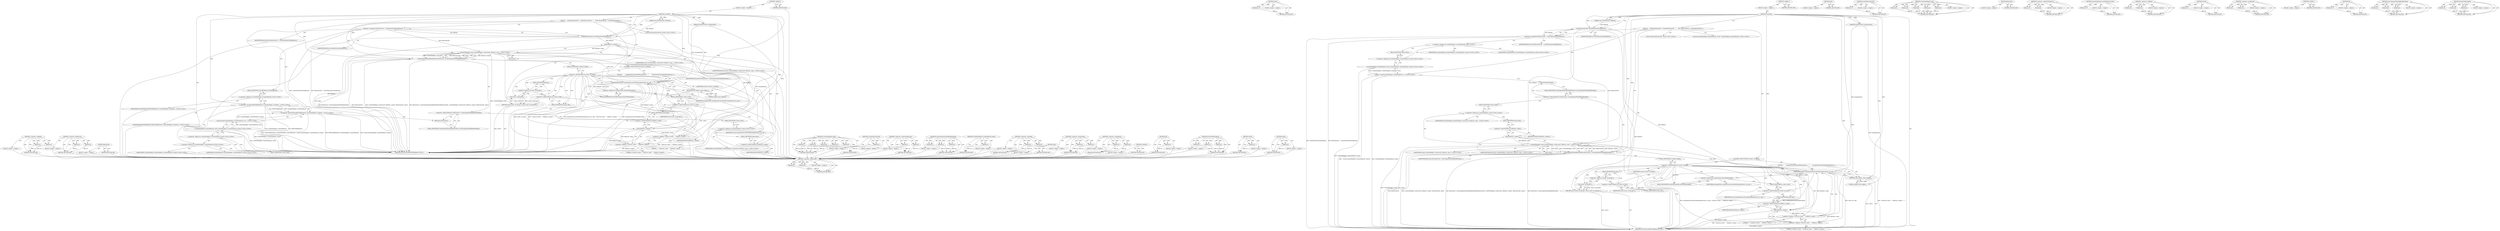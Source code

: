 digraph "throwDOMException" {
vulnerable_173 [label=<(METHOD,&lt;operator&gt;.addition)>];
vulnerable_174 [label=<(PARAM,p1)>];
vulnerable_175 [label=<(PARAM,p2)>];
vulnerable_176 [label=<(BLOCK,&lt;empty&gt;,&lt;empty&gt;)>];
vulnerable_177 [label=<(METHOD_RETURN,ANY)>];
vulnerable_125 [label=<(METHOD,&lt;operator&gt;.fieldAccess)>];
vulnerable_126 [label=<(PARAM,p1)>];
vulnerable_127 [label=<(PARAM,p2)>];
vulnerable_128 [label=<(BLOCK,&lt;empty&gt;,&lt;empty&gt;)>];
vulnerable_129 [label=<(METHOD_RETURN,ANY)>];
vulnerable_149 [label=<(METHOD,fileSystem)>];
vulnerable_150 [label=<(BLOCK,&lt;empty&gt;,&lt;empty&gt;)>];
vulnerable_151 [label=<(METHOD_RETURN,ANY)>];
vulnerable_6 [label=<(METHOD,&lt;global&gt;)<SUB>1</SUB>>];
vulnerable_7 [label=<(BLOCK,&lt;empty&gt;,&lt;empty&gt;)<SUB>1</SUB>>];
vulnerable_8 [label=<(METHOD,createFile)<SUB>1</SUB>>];
vulnerable_9 [label=<(PARAM,const FileEntrySync* fileEntry)<SUB>1</SUB>>];
vulnerable_10 [label=<(PARAM,ExceptionState&amp; exceptionState)<SUB>1</SUB>>];
vulnerable_11 [label=<(BLOCK,{
     KURL fileSystemURL = createFileSystemURL...,{
     KURL fileSystemURL = createFileSystemURL...)<SUB>2</SUB>>];
vulnerable_12 [label="<(LOCAL,KURL fileSystemURL: KURL)<SUB>3</SUB>>"];
vulnerable_13 [label=<(&lt;operator&gt;.assignment,fileSystemURL = createFileSystemURL(fileEntry))<SUB>3</SUB>>];
vulnerable_14 [label=<(IDENTIFIER,fileSystemURL,fileSystemURL = createFileSystemURL(fileEntry))<SUB>3</SUB>>];
vulnerable_15 [label=<(createFileSystemURL,createFileSystemURL(fileEntry))<SUB>3</SUB>>];
vulnerable_16 [label=<(IDENTIFIER,fileEntry,createFileSystemURL(fileEntry))<SUB>3</SUB>>];
vulnerable_17 [label="<(&lt;operator&gt;.greaterThan,RefPtrWillBeRawPtr&lt;CreateFileHelper::CreateFile...)<SUB>4</SUB>>"];
vulnerable_18 [label="<(&lt;operator&gt;.lessThan,RefPtrWillBeRawPtr&lt;CreateFileHelper::CreateFile...)<SUB>4</SUB>>"];
vulnerable_19 [label="<(IDENTIFIER,RefPtrWillBeRawPtr,RefPtrWillBeRawPtr&lt;CreateFileHelper::CreateFile...)<SUB>4</SUB>>"];
vulnerable_20 [label="<(&lt;operator&gt;.fieldAccess,CreateFileHelper::CreateFileResult)<SUB>4</SUB>>"];
vulnerable_21 [label="<(IDENTIFIER,CreateFileHelper,RefPtrWillBeRawPtr&lt;CreateFileHelper::CreateFile...)<SUB>4</SUB>>"];
vulnerable_22 [label=<(FIELD_IDENTIFIER,CreateFileResult,CreateFileResult)<SUB>4</SUB>>];
vulnerable_23 [label="<(result,result(CreateFileHelper::CreateFileResult::crea...)<SUB>4</SUB>>"];
vulnerable_24 [label="<(CreateFileHelper.CreateFileResult.create,CreateFileHelper::CreateFileResult::create())<SUB>4</SUB>>"];
vulnerable_25 [label="<(&lt;operator&gt;.fieldAccess,CreateFileHelper::CreateFileResult::create)<SUB>4</SUB>>"];
vulnerable_26 [label="<(&lt;operator&gt;.fieldAccess,CreateFileHelper::CreateFileResult)<SUB>4</SUB>>"];
vulnerable_27 [label="<(IDENTIFIER,CreateFileHelper,CreateFileHelper::CreateFileResult::create())<SUB>4</SUB>>"];
vulnerable_28 [label="<(IDENTIFIER,CreateFileResult,CreateFileHelper::CreateFileResult::create())<SUB>4</SUB>>"];
vulnerable_29 [label=<(FIELD_IDENTIFIER,create,create)<SUB>4</SUB>>];
vulnerable_30 [label=<(createSnapshotFileAndReadMetadata,fileSystem()-&gt;createSnapshotFileAndReadMetadata...)<SUB>5</SUB>>];
vulnerable_31 [label=<(&lt;operator&gt;.indirectFieldAccess,fileSystem()-&gt;createSnapshotFileAndReadMetadata)<SUB>5</SUB>>];
vulnerable_32 [label=<(fileSystem,fileSystem())<SUB>5</SUB>>];
vulnerable_33 [label=<(FIELD_IDENTIFIER,createSnapshotFileAndReadMetadata,createSnapshotFileAndReadMetadata)<SUB>5</SUB>>];
vulnerable_34 [label=<(IDENTIFIER,fileSystemURL,fileSystem()-&gt;createSnapshotFileAndReadMetadata...)<SUB>5</SUB>>];
vulnerable_35 [label="<(CreateFileHelper.create,CreateFileHelper::create(result, fileEntry-&gt;nam...)<SUB>5</SUB>>"];
vulnerable_36 [label="<(&lt;operator&gt;.fieldAccess,CreateFileHelper::create)<SUB>5</SUB>>"];
vulnerable_37 [label="<(IDENTIFIER,CreateFileHelper,CreateFileHelper::create(result, fileEntry-&gt;nam...)<SUB>5</SUB>>"];
vulnerable_38 [label=<(FIELD_IDENTIFIER,create,create)<SUB>5</SUB>>];
vulnerable_39 [label="<(IDENTIFIER,result,CreateFileHelper::create(result, fileEntry-&gt;nam...)<SUB>5</SUB>>"];
vulnerable_40 [label=<(name,fileEntry-&gt;name())<SUB>5</SUB>>];
vulnerable_41 [label=<(&lt;operator&gt;.indirectFieldAccess,fileEntry-&gt;name)<SUB>5</SUB>>];
vulnerable_42 [label=<(IDENTIFIER,fileEntry,fileEntry-&gt;name())<SUB>5</SUB>>];
vulnerable_43 [label=<(FIELD_IDENTIFIER,name,name)<SUB>5</SUB>>];
vulnerable_44 [label="<(IDENTIFIER,fileSystemURL,CreateFileHelper::create(result, fileEntry-&gt;nam...)<SUB>5</SUB>>"];
vulnerable_45 [label=<(type,type())<SUB>5</SUB>>];
vulnerable_46 [label=<(CONTROL_STRUCTURE,IF,if (result-&gt;m_failed))<SUB>6</SUB>>];
vulnerable_47 [label=<(&lt;operator&gt;.indirectFieldAccess,result-&gt;m_failed)<SUB>6</SUB>>];
vulnerable_48 [label=<(IDENTIFIER,result,if (result-&gt;m_failed))<SUB>6</SUB>>];
vulnerable_49 [label=<(FIELD_IDENTIFIER,m_failed,m_failed)<SUB>6</SUB>>];
vulnerable_50 [label=<(BLOCK,{
         exceptionState.throwDOMException(res...,{
         exceptionState.throwDOMException(res...)<SUB>6</SUB>>];
vulnerable_51 [label=<(throwDOMException,exceptionState.throwDOMException(result-&gt;m_code...)<SUB>7</SUB>>];
vulnerable_52 [label=<(&lt;operator&gt;.fieldAccess,exceptionState.throwDOMException)<SUB>7</SUB>>];
vulnerable_53 [label=<(IDENTIFIER,exceptionState,exceptionState.throwDOMException(result-&gt;m_code...)<SUB>7</SUB>>];
vulnerable_54 [label=<(FIELD_IDENTIFIER,throwDOMException,throwDOMException)<SUB>7</SUB>>];
vulnerable_55 [label=<(&lt;operator&gt;.indirectFieldAccess,result-&gt;m_code)<SUB>7</SUB>>];
vulnerable_56 [label=<(IDENTIFIER,result,exceptionState.throwDOMException(result-&gt;m_code...)<SUB>7</SUB>>];
vulnerable_57 [label=<(FIELD_IDENTIFIER,m_code,m_code)<SUB>7</SUB>>];
vulnerable_58 [label=<(&lt;operator&gt;.addition,&quot;Could not create '&quot; + fileEntry-&gt;name() + &quot;'.&quot;)<SUB>7</SUB>>];
vulnerable_59 [label=<(&lt;operator&gt;.addition,&quot;Could not create '&quot; + fileEntry-&gt;name())<SUB>7</SUB>>];
vulnerable_60 [label=<(LITERAL,&quot;Could not create '&quot;,&quot;Could not create '&quot; + fileEntry-&gt;name())<SUB>7</SUB>>];
vulnerable_61 [label=<(name,fileEntry-&gt;name())<SUB>7</SUB>>];
vulnerable_62 [label=<(&lt;operator&gt;.indirectFieldAccess,fileEntry-&gt;name)<SUB>7</SUB>>];
vulnerable_63 [label=<(IDENTIFIER,fileEntry,fileEntry-&gt;name())<SUB>7</SUB>>];
vulnerable_64 [label=<(FIELD_IDENTIFIER,name,name)<SUB>7</SUB>>];
vulnerable_65 [label=<(LITERAL,&quot;'.&quot;,&quot;Could not create '&quot; + fileEntry-&gt;name() + &quot;'.&quot;)<SUB>7</SUB>>];
vulnerable_66 [label=<(RETURN,return nullptr;,return nullptr;)<SUB>8</SUB>>];
vulnerable_67 [label=<(LITERAL,nullptr,return nullptr;)<SUB>8</SUB>>];
vulnerable_68 [label=<(RETURN,return result-&gt;m_file.get();,return result-&gt;m_file.get();)<SUB>10</SUB>>];
vulnerable_69 [label=<(get,result-&gt;m_file.get())<SUB>10</SUB>>];
vulnerable_70 [label=<(&lt;operator&gt;.fieldAccess,result-&gt;m_file.get)<SUB>10</SUB>>];
vulnerable_71 [label=<(&lt;operator&gt;.indirectFieldAccess,result-&gt;m_file)<SUB>10</SUB>>];
vulnerable_72 [label=<(IDENTIFIER,result,result-&gt;m_file.get())<SUB>10</SUB>>];
vulnerable_73 [label=<(FIELD_IDENTIFIER,m_file,m_file)<SUB>10</SUB>>];
vulnerable_74 [label=<(FIELD_IDENTIFIER,get,get)<SUB>10</SUB>>];
vulnerable_75 [label=<(METHOD_RETURN,PassRefPtrWillBeRawPtr&lt;File&gt;)<SUB>1</SUB>>];
vulnerable_77 [label=<(METHOD_RETURN,ANY)<SUB>1</SUB>>];
vulnerable_152 [label=<(METHOD,CreateFileHelper.create)>];
vulnerable_153 [label=<(PARAM,p1)>];
vulnerable_154 [label=<(PARAM,p2)>];
vulnerable_155 [label=<(PARAM,p3)>];
vulnerable_156 [label=<(PARAM,p4)>];
vulnerable_157 [label=<(PARAM,p5)>];
vulnerable_158 [label=<(BLOCK,&lt;empty&gt;,&lt;empty&gt;)>];
vulnerable_159 [label=<(METHOD_RETURN,ANY)>];
vulnerable_111 [label=<(METHOD,createFileSystemURL)>];
vulnerable_112 [label=<(PARAM,p1)>];
vulnerable_113 [label=<(BLOCK,&lt;empty&gt;,&lt;empty&gt;)>];
vulnerable_114 [label=<(METHOD_RETURN,ANY)>];
vulnerable_144 [label=<(METHOD,&lt;operator&gt;.indirectFieldAccess)>];
vulnerable_145 [label=<(PARAM,p1)>];
vulnerable_146 [label=<(PARAM,p2)>];
vulnerable_147 [label=<(BLOCK,&lt;empty&gt;,&lt;empty&gt;)>];
vulnerable_148 [label=<(METHOD_RETURN,ANY)>];
vulnerable_138 [label=<(METHOD,createSnapshotFileAndReadMetadata)>];
vulnerable_139 [label=<(PARAM,p1)>];
vulnerable_140 [label=<(PARAM,p2)>];
vulnerable_141 [label=<(PARAM,p3)>];
vulnerable_142 [label=<(BLOCK,&lt;empty&gt;,&lt;empty&gt;)>];
vulnerable_143 [label=<(METHOD_RETURN,ANY)>];
vulnerable_134 [label=<(METHOD,CreateFileHelper.CreateFileResult.create)>];
vulnerable_135 [label=<(PARAM,p1)>];
vulnerable_136 [label=<(BLOCK,&lt;empty&gt;,&lt;empty&gt;)>];
vulnerable_137 [label=<(METHOD_RETURN,ANY)>];
vulnerable_120 [label=<(METHOD,&lt;operator&gt;.lessThan)>];
vulnerable_121 [label=<(PARAM,p1)>];
vulnerable_122 [label=<(PARAM,p2)>];
vulnerable_123 [label=<(BLOCK,&lt;empty&gt;,&lt;empty&gt;)>];
vulnerable_124 [label=<(METHOD_RETURN,ANY)>];
vulnerable_164 [label=<(METHOD,type)>];
vulnerable_165 [label=<(BLOCK,&lt;empty&gt;,&lt;empty&gt;)>];
vulnerable_166 [label=<(METHOD_RETURN,ANY)>];
vulnerable_115 [label=<(METHOD,&lt;operator&gt;.greaterThan)>];
vulnerable_116 [label=<(PARAM,p1)>];
vulnerable_117 [label=<(PARAM,p2)>];
vulnerable_118 [label=<(BLOCK,&lt;empty&gt;,&lt;empty&gt;)>];
vulnerable_119 [label=<(METHOD_RETURN,ANY)>];
vulnerable_106 [label=<(METHOD,&lt;operator&gt;.assignment)>];
vulnerable_107 [label=<(PARAM,p1)>];
vulnerable_108 [label=<(PARAM,p2)>];
vulnerable_109 [label=<(BLOCK,&lt;empty&gt;,&lt;empty&gt;)>];
vulnerable_110 [label=<(METHOD_RETURN,ANY)>];
vulnerable_100 [label=<(METHOD,&lt;global&gt;)<SUB>1</SUB>>];
vulnerable_101 [label=<(BLOCK,&lt;empty&gt;,&lt;empty&gt;)>];
vulnerable_102 [label=<(METHOD_RETURN,ANY)>];
vulnerable_178 [label=<(METHOD,get)>];
vulnerable_179 [label=<(PARAM,p1)>];
vulnerable_180 [label=<(BLOCK,&lt;empty&gt;,&lt;empty&gt;)>];
vulnerable_181 [label=<(METHOD_RETURN,ANY)>];
vulnerable_167 [label=<(METHOD,throwDOMException)>];
vulnerable_168 [label=<(PARAM,p1)>];
vulnerable_169 [label=<(PARAM,p2)>];
vulnerable_170 [label=<(PARAM,p3)>];
vulnerable_171 [label=<(BLOCK,&lt;empty&gt;,&lt;empty&gt;)>];
vulnerable_172 [label=<(METHOD_RETURN,ANY)>];
vulnerable_130 [label=<(METHOD,result)>];
vulnerable_131 [label=<(PARAM,p1)>];
vulnerable_132 [label=<(BLOCK,&lt;empty&gt;,&lt;empty&gt;)>];
vulnerable_133 [label=<(METHOD_RETURN,ANY)>];
vulnerable_160 [label=<(METHOD,name)>];
vulnerable_161 [label=<(PARAM,p1)>];
vulnerable_162 [label=<(BLOCK,&lt;empty&gt;,&lt;empty&gt;)>];
vulnerable_163 [label=<(METHOD_RETURN,ANY)>];
fixed_120 [label=<(METHOD,&lt;operator&gt;.fieldAccess)>];
fixed_121 [label=<(PARAM,p1)>];
fixed_122 [label=<(PARAM,p2)>];
fixed_123 [label=<(BLOCK,&lt;empty&gt;,&lt;empty&gt;)>];
fixed_124 [label=<(METHOD_RETURN,ANY)>];
fixed_147 [label=<(METHOD,name)>];
fixed_148 [label=<(PARAM,p1)>];
fixed_149 [label=<(BLOCK,&lt;empty&gt;,&lt;empty&gt;)>];
fixed_150 [label=<(METHOD_RETURN,ANY)>];
fixed_6 [label=<(METHOD,&lt;global&gt;)<SUB>1</SUB>>];
fixed_7 [label=<(BLOCK,&lt;empty&gt;,&lt;empty&gt;)<SUB>1</SUB>>];
fixed_8 [label=<(METHOD,createFile)<SUB>1</SUB>>];
fixed_9 [label=<(PARAM,const FileEntrySync* fileEntry)<SUB>1</SUB>>];
fixed_10 [label=<(PARAM,ExceptionState&amp; exceptionState)<SUB>1</SUB>>];
fixed_11 [label=<(BLOCK,{
     KURL fileSystemURL = createFileSystemURL...,{
     KURL fileSystemURL = createFileSystemURL...)<SUB>2</SUB>>];
fixed_12 [label="<(LOCAL,KURL fileSystemURL: KURL)<SUB>3</SUB>>"];
fixed_13 [label=<(&lt;operator&gt;.assignment,fileSystemURL = createFileSystemURL(fileEntry))<SUB>3</SUB>>];
fixed_14 [label=<(IDENTIFIER,fileSystemURL,fileSystemURL = createFileSystemURL(fileEntry))<SUB>3</SUB>>];
fixed_15 [label=<(createFileSystemURL,createFileSystemURL(fileEntry))<SUB>3</SUB>>];
fixed_16 [label=<(IDENTIFIER,fileEntry,createFileSystemURL(fileEntry))<SUB>3</SUB>>];
fixed_17 [label="<(LOCAL,CreateFileHelper.CreateFileResult* result: CreateFileHelper.CreateFileResult*)<SUB>4</SUB>>"];
fixed_18 [label="<(result,* result(CreateFileHelper::CreateFileResult::cr...)<SUB>4</SUB>>"];
fixed_19 [label="<(CreateFileHelper.CreateFileResult.create,CreateFileHelper::CreateFileResult::create())<SUB>4</SUB>>"];
fixed_20 [label="<(&lt;operator&gt;.fieldAccess,CreateFileHelper::CreateFileResult::create)<SUB>4</SUB>>"];
fixed_21 [label="<(&lt;operator&gt;.fieldAccess,CreateFileHelper::CreateFileResult)<SUB>4</SUB>>"];
fixed_22 [label="<(IDENTIFIER,CreateFileHelper,CreateFileHelper::CreateFileResult::create())<SUB>4</SUB>>"];
fixed_23 [label="<(IDENTIFIER,CreateFileResult,CreateFileHelper::CreateFileResult::create())<SUB>4</SUB>>"];
fixed_24 [label=<(FIELD_IDENTIFIER,create,create)<SUB>4</SUB>>];
fixed_25 [label=<(createSnapshotFileAndReadMetadata,fileSystem()-&gt;createSnapshotFileAndReadMetadata...)<SUB>5</SUB>>];
fixed_26 [label=<(&lt;operator&gt;.indirectFieldAccess,fileSystem()-&gt;createSnapshotFileAndReadMetadata)<SUB>5</SUB>>];
fixed_27 [label=<(fileSystem,fileSystem())<SUB>5</SUB>>];
fixed_28 [label=<(FIELD_IDENTIFIER,createSnapshotFileAndReadMetadata,createSnapshotFileAndReadMetadata)<SUB>5</SUB>>];
fixed_29 [label=<(IDENTIFIER,fileSystemURL,fileSystem()-&gt;createSnapshotFileAndReadMetadata...)<SUB>5</SUB>>];
fixed_30 [label="<(CreateFileHelper.create,CreateFileHelper::create(result, fileEntry-&gt;nam...)<SUB>5</SUB>>"];
fixed_31 [label="<(&lt;operator&gt;.fieldAccess,CreateFileHelper::create)<SUB>5</SUB>>"];
fixed_32 [label="<(IDENTIFIER,CreateFileHelper,CreateFileHelper::create(result, fileEntry-&gt;nam...)<SUB>5</SUB>>"];
fixed_33 [label=<(FIELD_IDENTIFIER,create,create)<SUB>5</SUB>>];
fixed_34 [label="<(IDENTIFIER,result,CreateFileHelper::create(result, fileEntry-&gt;nam...)<SUB>5</SUB>>"];
fixed_35 [label=<(name,fileEntry-&gt;name())<SUB>5</SUB>>];
fixed_36 [label=<(&lt;operator&gt;.indirectFieldAccess,fileEntry-&gt;name)<SUB>5</SUB>>];
fixed_37 [label=<(IDENTIFIER,fileEntry,fileEntry-&gt;name())<SUB>5</SUB>>];
fixed_38 [label=<(FIELD_IDENTIFIER,name,name)<SUB>5</SUB>>];
fixed_39 [label="<(IDENTIFIER,fileSystemURL,CreateFileHelper::create(result, fileEntry-&gt;nam...)<SUB>5</SUB>>"];
fixed_40 [label=<(type,type())<SUB>5</SUB>>];
fixed_41 [label=<(CONTROL_STRUCTURE,IF,if (result-&gt;m_failed))<SUB>6</SUB>>];
fixed_42 [label=<(&lt;operator&gt;.indirectFieldAccess,result-&gt;m_failed)<SUB>6</SUB>>];
fixed_43 [label=<(IDENTIFIER,result,if (result-&gt;m_failed))<SUB>6</SUB>>];
fixed_44 [label=<(FIELD_IDENTIFIER,m_failed,m_failed)<SUB>6</SUB>>];
fixed_45 [label=<(BLOCK,{
         exceptionState.throwDOMException(res...,{
         exceptionState.throwDOMException(res...)<SUB>6</SUB>>];
fixed_46 [label=<(throwDOMException,exceptionState.throwDOMException(result-&gt;m_code...)<SUB>7</SUB>>];
fixed_47 [label=<(&lt;operator&gt;.fieldAccess,exceptionState.throwDOMException)<SUB>7</SUB>>];
fixed_48 [label=<(IDENTIFIER,exceptionState,exceptionState.throwDOMException(result-&gt;m_code...)<SUB>7</SUB>>];
fixed_49 [label=<(FIELD_IDENTIFIER,throwDOMException,throwDOMException)<SUB>7</SUB>>];
fixed_50 [label=<(&lt;operator&gt;.indirectFieldAccess,result-&gt;m_code)<SUB>7</SUB>>];
fixed_51 [label=<(IDENTIFIER,result,exceptionState.throwDOMException(result-&gt;m_code...)<SUB>7</SUB>>];
fixed_52 [label=<(FIELD_IDENTIFIER,m_code,m_code)<SUB>7</SUB>>];
fixed_53 [label=<(&lt;operator&gt;.addition,&quot;Could not create '&quot; + fileEntry-&gt;name() + &quot;'.&quot;)<SUB>7</SUB>>];
fixed_54 [label=<(&lt;operator&gt;.addition,&quot;Could not create '&quot; + fileEntry-&gt;name())<SUB>7</SUB>>];
fixed_55 [label=<(LITERAL,&quot;Could not create '&quot;,&quot;Could not create '&quot; + fileEntry-&gt;name())<SUB>7</SUB>>];
fixed_56 [label=<(name,fileEntry-&gt;name())<SUB>7</SUB>>];
fixed_57 [label=<(&lt;operator&gt;.indirectFieldAccess,fileEntry-&gt;name)<SUB>7</SUB>>];
fixed_58 [label=<(IDENTIFIER,fileEntry,fileEntry-&gt;name())<SUB>7</SUB>>];
fixed_59 [label=<(FIELD_IDENTIFIER,name,name)<SUB>7</SUB>>];
fixed_60 [label=<(LITERAL,&quot;'.&quot;,&quot;Could not create '&quot; + fileEntry-&gt;name() + &quot;'.&quot;)<SUB>7</SUB>>];
fixed_61 [label=<(RETURN,return nullptr;,return nullptr;)<SUB>8</SUB>>];
fixed_62 [label=<(LITERAL,nullptr,return nullptr;)<SUB>8</SUB>>];
fixed_63 [label=<(RETURN,return result-&gt;m_file.get();,return result-&gt;m_file.get();)<SUB>10</SUB>>];
fixed_64 [label=<(get,result-&gt;m_file.get())<SUB>10</SUB>>];
fixed_65 [label=<(&lt;operator&gt;.fieldAccess,result-&gt;m_file.get)<SUB>10</SUB>>];
fixed_66 [label=<(&lt;operator&gt;.indirectFieldAccess,result-&gt;m_file)<SUB>10</SUB>>];
fixed_67 [label=<(IDENTIFIER,result,result-&gt;m_file.get())<SUB>10</SUB>>];
fixed_68 [label=<(FIELD_IDENTIFIER,m_file,m_file)<SUB>10</SUB>>];
fixed_69 [label=<(FIELD_IDENTIFIER,get,get)<SUB>10</SUB>>];
fixed_70 [label=<(METHOD_RETURN,PassRefPtrWillBeRawPtr&lt;File&gt;)<SUB>1</SUB>>];
fixed_72 [label=<(METHOD_RETURN,ANY)<SUB>1</SUB>>];
fixed_151 [label=<(METHOD,type)>];
fixed_152 [label=<(BLOCK,&lt;empty&gt;,&lt;empty&gt;)>];
fixed_153 [label=<(METHOD_RETURN,ANY)>];
fixed_108 [label=<(METHOD,createFileSystemURL)>];
fixed_109 [label=<(PARAM,p1)>];
fixed_110 [label=<(BLOCK,&lt;empty&gt;,&lt;empty&gt;)>];
fixed_111 [label=<(METHOD_RETURN,ANY)>];
fixed_139 [label=<(METHOD,CreateFileHelper.create)>];
fixed_140 [label=<(PARAM,p1)>];
fixed_141 [label=<(PARAM,p2)>];
fixed_142 [label=<(PARAM,p3)>];
fixed_143 [label=<(PARAM,p4)>];
fixed_144 [label=<(PARAM,p5)>];
fixed_145 [label=<(BLOCK,&lt;empty&gt;,&lt;empty&gt;)>];
fixed_146 [label=<(METHOD_RETURN,ANY)>];
fixed_136 [label=<(METHOD,fileSystem)>];
fixed_137 [label=<(BLOCK,&lt;empty&gt;,&lt;empty&gt;)>];
fixed_138 [label=<(METHOD_RETURN,ANY)>];
fixed_131 [label=<(METHOD,&lt;operator&gt;.indirectFieldAccess)>];
fixed_132 [label=<(PARAM,p1)>];
fixed_133 [label=<(PARAM,p2)>];
fixed_134 [label=<(BLOCK,&lt;empty&gt;,&lt;empty&gt;)>];
fixed_135 [label=<(METHOD_RETURN,ANY)>];
fixed_116 [label=<(METHOD,CreateFileHelper.CreateFileResult.create)>];
fixed_117 [label=<(PARAM,p1)>];
fixed_118 [label=<(BLOCK,&lt;empty&gt;,&lt;empty&gt;)>];
fixed_119 [label=<(METHOD_RETURN,ANY)>];
fixed_160 [label=<(METHOD,&lt;operator&gt;.addition)>];
fixed_161 [label=<(PARAM,p1)>];
fixed_162 [label=<(PARAM,p2)>];
fixed_163 [label=<(BLOCK,&lt;empty&gt;,&lt;empty&gt;)>];
fixed_164 [label=<(METHOD_RETURN,ANY)>];
fixed_112 [label=<(METHOD,result)>];
fixed_113 [label=<(PARAM,p1)>];
fixed_114 [label=<(BLOCK,&lt;empty&gt;,&lt;empty&gt;)>];
fixed_115 [label=<(METHOD_RETURN,ANY)>];
fixed_103 [label=<(METHOD,&lt;operator&gt;.assignment)>];
fixed_104 [label=<(PARAM,p1)>];
fixed_105 [label=<(PARAM,p2)>];
fixed_106 [label=<(BLOCK,&lt;empty&gt;,&lt;empty&gt;)>];
fixed_107 [label=<(METHOD_RETURN,ANY)>];
fixed_97 [label=<(METHOD,&lt;global&gt;)<SUB>1</SUB>>];
fixed_98 [label=<(BLOCK,&lt;empty&gt;,&lt;empty&gt;)>];
fixed_99 [label=<(METHOD_RETURN,ANY)>];
fixed_165 [label=<(METHOD,get)>];
fixed_166 [label=<(PARAM,p1)>];
fixed_167 [label=<(BLOCK,&lt;empty&gt;,&lt;empty&gt;)>];
fixed_168 [label=<(METHOD_RETURN,ANY)>];
fixed_125 [label=<(METHOD,createSnapshotFileAndReadMetadata)>];
fixed_126 [label=<(PARAM,p1)>];
fixed_127 [label=<(PARAM,p2)>];
fixed_128 [label=<(PARAM,p3)>];
fixed_129 [label=<(BLOCK,&lt;empty&gt;,&lt;empty&gt;)>];
fixed_130 [label=<(METHOD_RETURN,ANY)>];
fixed_154 [label=<(METHOD,throwDOMException)>];
fixed_155 [label=<(PARAM,p1)>];
fixed_156 [label=<(PARAM,p2)>];
fixed_157 [label=<(PARAM,p3)>];
fixed_158 [label=<(BLOCK,&lt;empty&gt;,&lt;empty&gt;)>];
fixed_159 [label=<(METHOD_RETURN,ANY)>];
vulnerable_173 -> vulnerable_174  [key=0, label="AST: "];
vulnerable_173 -> vulnerable_174  [key=1, label="DDG: "];
vulnerable_173 -> vulnerable_176  [key=0, label="AST: "];
vulnerable_173 -> vulnerable_175  [key=0, label="AST: "];
vulnerable_173 -> vulnerable_175  [key=1, label="DDG: "];
vulnerable_173 -> vulnerable_177  [key=0, label="AST: "];
vulnerable_173 -> vulnerable_177  [key=1, label="CFG: "];
vulnerable_174 -> vulnerable_177  [key=0, label="DDG: p1"];
vulnerable_175 -> vulnerable_177  [key=0, label="DDG: p2"];
vulnerable_176 -> fixed_120  [key=0];
vulnerable_177 -> fixed_120  [key=0];
vulnerable_125 -> vulnerable_126  [key=0, label="AST: "];
vulnerable_125 -> vulnerable_126  [key=1, label="DDG: "];
vulnerable_125 -> vulnerable_128  [key=0, label="AST: "];
vulnerable_125 -> vulnerable_127  [key=0, label="AST: "];
vulnerable_125 -> vulnerable_127  [key=1, label="DDG: "];
vulnerable_125 -> vulnerable_129  [key=0, label="AST: "];
vulnerable_125 -> vulnerable_129  [key=1, label="CFG: "];
vulnerable_126 -> vulnerable_129  [key=0, label="DDG: p1"];
vulnerable_127 -> vulnerable_129  [key=0, label="DDG: p2"];
vulnerable_128 -> fixed_120  [key=0];
vulnerable_129 -> fixed_120  [key=0];
vulnerable_149 -> vulnerable_150  [key=0, label="AST: "];
vulnerable_149 -> vulnerable_151  [key=0, label="AST: "];
vulnerable_149 -> vulnerable_151  [key=1, label="CFG: "];
vulnerable_150 -> fixed_120  [key=0];
vulnerable_151 -> fixed_120  [key=0];
vulnerable_6 -> vulnerable_7  [key=0, label="AST: "];
vulnerable_6 -> vulnerable_77  [key=0, label="AST: "];
vulnerable_6 -> vulnerable_77  [key=1, label="CFG: "];
vulnerable_7 -> vulnerable_8  [key=0, label="AST: "];
vulnerable_8 -> vulnerable_9  [key=0, label="AST: "];
vulnerable_8 -> vulnerable_9  [key=1, label="DDG: "];
vulnerable_8 -> vulnerable_10  [key=0, label="AST: "];
vulnerable_8 -> vulnerable_10  [key=1, label="DDG: "];
vulnerable_8 -> vulnerable_11  [key=0, label="AST: "];
vulnerable_8 -> vulnerable_75  [key=0, label="AST: "];
vulnerable_8 -> vulnerable_15  [key=0, label="CFG: "];
vulnerable_8 -> vulnerable_15  [key=1, label="DDG: "];
vulnerable_8 -> vulnerable_30  [key=0, label="DDG: "];
vulnerable_8 -> vulnerable_18  [key=0, label="DDG: "];
vulnerable_8 -> vulnerable_35  [key=0, label="DDG: "];
vulnerable_8 -> vulnerable_66  [key=0, label="DDG: "];
vulnerable_8 -> vulnerable_51  [key=0, label="DDG: "];
vulnerable_8 -> vulnerable_67  [key=0, label="DDG: "];
vulnerable_8 -> vulnerable_58  [key=0, label="DDG: "];
vulnerable_8 -> vulnerable_59  [key=0, label="DDG: "];
vulnerable_9 -> vulnerable_15  [key=0, label="DDG: fileEntry"];
vulnerable_10 -> vulnerable_75  [key=0, label="DDG: exceptionState"];
vulnerable_10 -> vulnerable_51  [key=0, label="DDG: exceptionState"];
vulnerable_11 -> vulnerable_12  [key=0, label="AST: "];
vulnerable_11 -> vulnerable_13  [key=0, label="AST: "];
vulnerable_11 -> vulnerable_17  [key=0, label="AST: "];
vulnerable_11 -> vulnerable_30  [key=0, label="AST: "];
vulnerable_11 -> vulnerable_46  [key=0, label="AST: "];
vulnerable_11 -> vulnerable_68  [key=0, label="AST: "];
vulnerable_12 -> fixed_120  [key=0];
vulnerable_13 -> vulnerable_14  [key=0, label="AST: "];
vulnerable_13 -> vulnerable_15  [key=0, label="AST: "];
vulnerable_13 -> vulnerable_22  [key=0, label="CFG: "];
vulnerable_13 -> vulnerable_75  [key=0, label="DDG: createFileSystemURL(fileEntry)"];
vulnerable_13 -> vulnerable_75  [key=1, label="DDG: fileSystemURL = createFileSystemURL(fileEntry)"];
vulnerable_13 -> vulnerable_35  [key=0, label="DDG: fileSystemURL"];
vulnerable_14 -> fixed_120  [key=0];
vulnerable_15 -> vulnerable_16  [key=0, label="AST: "];
vulnerable_15 -> vulnerable_13  [key=0, label="CFG: "];
vulnerable_15 -> vulnerable_13  [key=1, label="DDG: fileEntry"];
vulnerable_15 -> vulnerable_75  [key=0, label="DDG: fileEntry"];
vulnerable_15 -> vulnerable_40  [key=0, label="DDG: fileEntry"];
vulnerable_15 -> vulnerable_61  [key=0, label="DDG: fileEntry"];
vulnerable_16 -> fixed_120  [key=0];
vulnerable_17 -> vulnerable_18  [key=0, label="AST: "];
vulnerable_17 -> vulnerable_23  [key=0, label="AST: "];
vulnerable_17 -> vulnerable_32  [key=0, label="CFG: "];
vulnerable_17 -> vulnerable_75  [key=0, label="DDG: RefPtrWillBeRawPtr&lt;CreateFileHelper::CreateFileResult"];
vulnerable_17 -> vulnerable_75  [key=1, label="DDG: result(CreateFileHelper::CreateFileResult::create())"];
vulnerable_17 -> vulnerable_75  [key=2, label="DDG: RefPtrWillBeRawPtr&lt;CreateFileHelper::CreateFileResult&gt; result(CreateFileHelper::CreateFileResult::create())"];
vulnerable_18 -> vulnerable_19  [key=0, label="AST: "];
vulnerable_18 -> vulnerable_20  [key=0, label="AST: "];
vulnerable_18 -> vulnerable_26  [key=0, label="CFG: "];
vulnerable_18 -> vulnerable_75  [key=0, label="DDG: CreateFileHelper::CreateFileResult"];
vulnerable_18 -> vulnerable_75  [key=1, label="DDG: RefPtrWillBeRawPtr"];
vulnerable_18 -> vulnerable_17  [key=0, label="DDG: RefPtrWillBeRawPtr"];
vulnerable_18 -> vulnerable_17  [key=1, label="DDG: CreateFileHelper::CreateFileResult"];
vulnerable_19 -> fixed_120  [key=0];
vulnerable_20 -> vulnerable_21  [key=0, label="AST: "];
vulnerable_20 -> vulnerable_22  [key=0, label="AST: "];
vulnerable_20 -> vulnerable_18  [key=0, label="CFG: "];
vulnerable_21 -> fixed_120  [key=0];
vulnerable_22 -> vulnerable_20  [key=0, label="CFG: "];
vulnerable_23 -> vulnerable_24  [key=0, label="AST: "];
vulnerable_23 -> vulnerable_17  [key=0, label="CFG: "];
vulnerable_23 -> vulnerable_17  [key=1, label="DDG: CreateFileHelper::CreateFileResult::create()"];
vulnerable_23 -> vulnerable_75  [key=0, label="DDG: CreateFileHelper::CreateFileResult::create()"];
vulnerable_24 -> vulnerable_25  [key=0, label="AST: "];
vulnerable_24 -> vulnerable_23  [key=0, label="CFG: "];
vulnerable_24 -> vulnerable_23  [key=1, label="DDG: CreateFileHelper::CreateFileResult::create"];
vulnerable_24 -> vulnerable_75  [key=0, label="DDG: CreateFileHelper::CreateFileResult::create"];
vulnerable_25 -> vulnerable_26  [key=0, label="AST: "];
vulnerable_25 -> vulnerable_29  [key=0, label="AST: "];
vulnerable_25 -> vulnerable_24  [key=0, label="CFG: "];
vulnerable_26 -> vulnerable_27  [key=0, label="AST: "];
vulnerable_26 -> vulnerable_28  [key=0, label="AST: "];
vulnerable_26 -> vulnerable_29  [key=0, label="CFG: "];
vulnerable_27 -> fixed_120  [key=0];
vulnerable_28 -> fixed_120  [key=0];
vulnerable_29 -> vulnerable_25  [key=0, label="CFG: "];
vulnerable_30 -> vulnerable_31  [key=0, label="AST: "];
vulnerable_30 -> vulnerable_34  [key=0, label="AST: "];
vulnerable_30 -> vulnerable_35  [key=0, label="AST: "];
vulnerable_30 -> vulnerable_49  [key=0, label="CFG: "];
vulnerable_30 -> vulnerable_75  [key=0, label="DDG: fileSystem()-&gt;createSnapshotFileAndReadMetadata"];
vulnerable_30 -> vulnerable_75  [key=1, label="DDG: fileSystemURL"];
vulnerable_30 -> vulnerable_75  [key=2, label="DDG: CreateFileHelper::create(result, fileEntry-&gt;name(), fileSystemURL, type())"];
vulnerable_30 -> vulnerable_75  [key=3, label="DDG: fileSystem()-&gt;createSnapshotFileAndReadMetadata(fileSystemURL, CreateFileHelper::create(result, fileEntry-&gt;name(), fileSystemURL, type()))"];
vulnerable_31 -> vulnerable_32  [key=0, label="AST: "];
vulnerable_31 -> vulnerable_33  [key=0, label="AST: "];
vulnerable_31 -> vulnerable_38  [key=0, label="CFG: "];
vulnerable_32 -> vulnerable_33  [key=0, label="CFG: "];
vulnerable_33 -> vulnerable_31  [key=0, label="CFG: "];
vulnerable_34 -> fixed_120  [key=0];
vulnerable_35 -> vulnerable_36  [key=0, label="AST: "];
vulnerable_35 -> vulnerable_39  [key=0, label="AST: "];
vulnerable_35 -> vulnerable_40  [key=0, label="AST: "];
vulnerable_35 -> vulnerable_44  [key=0, label="AST: "];
vulnerable_35 -> vulnerable_45  [key=0, label="AST: "];
vulnerable_35 -> vulnerable_30  [key=0, label="CFG: "];
vulnerable_35 -> vulnerable_30  [key=1, label="DDG: fileSystemURL"];
vulnerable_35 -> vulnerable_30  [key=2, label="DDG: type()"];
vulnerable_35 -> vulnerable_30  [key=3, label="DDG: result"];
vulnerable_35 -> vulnerable_30  [key=4, label="DDG: fileEntry-&gt;name()"];
vulnerable_35 -> vulnerable_30  [key=5, label="DDG: CreateFileHelper::create"];
vulnerable_35 -> vulnerable_75  [key=0, label="DDG: CreateFileHelper::create"];
vulnerable_35 -> vulnerable_75  [key=1, label="DDG: result"];
vulnerable_35 -> vulnerable_75  [key=2, label="DDG: type()"];
vulnerable_35 -> vulnerable_51  [key=0, label="DDG: result"];
vulnerable_36 -> vulnerable_37  [key=0, label="AST: "];
vulnerable_36 -> vulnerable_38  [key=0, label="AST: "];
vulnerable_36 -> vulnerable_43  [key=0, label="CFG: "];
vulnerable_37 -> fixed_120  [key=0];
vulnerable_38 -> vulnerable_36  [key=0, label="CFG: "];
vulnerable_39 -> fixed_120  [key=0];
vulnerable_40 -> vulnerable_41  [key=0, label="AST: "];
vulnerable_40 -> vulnerable_45  [key=0, label="CFG: "];
vulnerable_40 -> vulnerable_35  [key=0, label="DDG: fileEntry-&gt;name"];
vulnerable_40 -> vulnerable_61  [key=0, label="DDG: fileEntry-&gt;name"];
vulnerable_41 -> vulnerable_42  [key=0, label="AST: "];
vulnerable_41 -> vulnerable_43  [key=0, label="AST: "];
vulnerable_41 -> vulnerable_40  [key=0, label="CFG: "];
vulnerable_42 -> fixed_120  [key=0];
vulnerable_43 -> vulnerable_41  [key=0, label="CFG: "];
vulnerable_44 -> fixed_120  [key=0];
vulnerable_45 -> vulnerable_35  [key=0, label="CFG: "];
vulnerable_46 -> vulnerable_47  [key=0, label="AST: "];
vulnerable_46 -> vulnerable_50  [key=0, label="AST: "];
vulnerable_47 -> vulnerable_48  [key=0, label="AST: "];
vulnerable_47 -> vulnerable_49  [key=0, label="AST: "];
vulnerable_47 -> vulnerable_54  [key=0, label="CFG: "];
vulnerable_47 -> vulnerable_54  [key=1, label="CDG: "];
vulnerable_47 -> vulnerable_73  [key=0, label="CFG: "];
vulnerable_47 -> vulnerable_73  [key=1, label="CDG: "];
vulnerable_47 -> vulnerable_58  [key=0, label="CDG: "];
vulnerable_47 -> vulnerable_68  [key=0, label="CDG: "];
vulnerable_47 -> vulnerable_61  [key=0, label="CDG: "];
vulnerable_47 -> vulnerable_64  [key=0, label="CDG: "];
vulnerable_47 -> vulnerable_51  [key=0, label="CDG: "];
vulnerable_47 -> vulnerable_57  [key=0, label="CDG: "];
vulnerable_47 -> vulnerable_66  [key=0, label="CDG: "];
vulnerable_47 -> vulnerable_71  [key=0, label="CDG: "];
vulnerable_47 -> vulnerable_52  [key=0, label="CDG: "];
vulnerable_47 -> vulnerable_69  [key=0, label="CDG: "];
vulnerable_47 -> vulnerable_70  [key=0, label="CDG: "];
vulnerable_47 -> vulnerable_74  [key=0, label="CDG: "];
vulnerable_47 -> vulnerable_59  [key=0, label="CDG: "];
vulnerable_47 -> vulnerable_55  [key=0, label="CDG: "];
vulnerable_47 -> vulnerable_62  [key=0, label="CDG: "];
vulnerable_48 -> fixed_120  [key=0];
vulnerable_49 -> vulnerable_47  [key=0, label="CFG: "];
vulnerable_50 -> vulnerable_51  [key=0, label="AST: "];
vulnerable_50 -> vulnerable_66  [key=0, label="AST: "];
vulnerable_51 -> vulnerable_52  [key=0, label="AST: "];
vulnerable_51 -> vulnerable_55  [key=0, label="AST: "];
vulnerable_51 -> vulnerable_58  [key=0, label="AST: "];
vulnerable_51 -> vulnerable_66  [key=0, label="CFG: "];
vulnerable_51 -> vulnerable_75  [key=0, label="DDG: exceptionState.throwDOMException"];
vulnerable_51 -> vulnerable_75  [key=1, label="DDG: result-&gt;m_code"];
vulnerable_51 -> vulnerable_75  [key=2, label="DDG: &quot;Could not create '&quot; + fileEntry-&gt;name() + &quot;'.&quot;"];
vulnerable_51 -> vulnerable_75  [key=3, label="DDG: exceptionState.throwDOMException(result-&gt;m_code, &quot;Could not create '&quot; + fileEntry-&gt;name() + &quot;'.&quot;)"];
vulnerable_52 -> vulnerable_53  [key=0, label="AST: "];
vulnerable_52 -> vulnerable_54  [key=0, label="AST: "];
vulnerable_52 -> vulnerable_57  [key=0, label="CFG: "];
vulnerable_53 -> fixed_120  [key=0];
vulnerable_54 -> vulnerable_52  [key=0, label="CFG: "];
vulnerable_55 -> vulnerable_56  [key=0, label="AST: "];
vulnerable_55 -> vulnerable_57  [key=0, label="AST: "];
vulnerable_55 -> vulnerable_64  [key=0, label="CFG: "];
vulnerable_56 -> fixed_120  [key=0];
vulnerable_57 -> vulnerable_55  [key=0, label="CFG: "];
vulnerable_58 -> vulnerable_59  [key=0, label="AST: "];
vulnerable_58 -> vulnerable_65  [key=0, label="AST: "];
vulnerable_58 -> vulnerable_51  [key=0, label="CFG: "];
vulnerable_58 -> vulnerable_75  [key=0, label="DDG: &quot;Could not create '&quot; + fileEntry-&gt;name()"];
vulnerable_59 -> vulnerable_60  [key=0, label="AST: "];
vulnerable_59 -> vulnerable_61  [key=0, label="AST: "];
vulnerable_59 -> vulnerable_58  [key=0, label="CFG: "];
vulnerable_59 -> vulnerable_75  [key=0, label="DDG: fileEntry-&gt;name()"];
vulnerable_60 -> fixed_120  [key=0];
vulnerable_61 -> vulnerable_62  [key=0, label="AST: "];
vulnerable_61 -> vulnerable_59  [key=0, label="CFG: "];
vulnerable_61 -> vulnerable_59  [key=1, label="DDG: fileEntry-&gt;name"];
vulnerable_61 -> vulnerable_75  [key=0, label="DDG: fileEntry-&gt;name"];
vulnerable_61 -> vulnerable_51  [key=0, label="DDG: fileEntry-&gt;name"];
vulnerable_61 -> vulnerable_58  [key=0, label="DDG: fileEntry-&gt;name"];
vulnerable_62 -> vulnerable_63  [key=0, label="AST: "];
vulnerable_62 -> vulnerable_64  [key=0, label="AST: "];
vulnerable_62 -> vulnerable_61  [key=0, label="CFG: "];
vulnerable_63 -> fixed_120  [key=0];
vulnerable_64 -> vulnerable_62  [key=0, label="CFG: "];
vulnerable_65 -> fixed_120  [key=0];
vulnerable_66 -> vulnerable_67  [key=0, label="AST: "];
vulnerable_66 -> vulnerable_75  [key=0, label="CFG: "];
vulnerable_66 -> vulnerable_75  [key=1, label="DDG: &lt;RET&gt;"];
vulnerable_67 -> vulnerable_66  [key=0, label="DDG: nullptr"];
vulnerable_68 -> vulnerable_69  [key=0, label="AST: "];
vulnerable_68 -> vulnerable_75  [key=0, label="CFG: "];
vulnerable_68 -> vulnerable_75  [key=1, label="DDG: &lt;RET&gt;"];
vulnerable_69 -> vulnerable_70  [key=0, label="AST: "];
vulnerable_69 -> vulnerable_68  [key=0, label="CFG: "];
vulnerable_69 -> vulnerable_68  [key=1, label="DDG: result-&gt;m_file.get()"];
vulnerable_70 -> vulnerable_71  [key=0, label="AST: "];
vulnerable_70 -> vulnerable_74  [key=0, label="AST: "];
vulnerable_70 -> vulnerable_69  [key=0, label="CFG: "];
vulnerable_71 -> vulnerable_72  [key=0, label="AST: "];
vulnerable_71 -> vulnerable_73  [key=0, label="AST: "];
vulnerable_71 -> vulnerable_74  [key=0, label="CFG: "];
vulnerable_72 -> fixed_120  [key=0];
vulnerable_73 -> vulnerable_71  [key=0, label="CFG: "];
vulnerable_74 -> vulnerable_70  [key=0, label="CFG: "];
vulnerable_75 -> fixed_120  [key=0];
vulnerable_77 -> fixed_120  [key=0];
vulnerable_152 -> vulnerable_153  [key=0, label="AST: "];
vulnerable_152 -> vulnerable_153  [key=1, label="DDG: "];
vulnerable_152 -> vulnerable_158  [key=0, label="AST: "];
vulnerable_152 -> vulnerable_154  [key=0, label="AST: "];
vulnerable_152 -> vulnerable_154  [key=1, label="DDG: "];
vulnerable_152 -> vulnerable_159  [key=0, label="AST: "];
vulnerable_152 -> vulnerable_159  [key=1, label="CFG: "];
vulnerable_152 -> vulnerable_155  [key=0, label="AST: "];
vulnerable_152 -> vulnerable_155  [key=1, label="DDG: "];
vulnerable_152 -> vulnerable_156  [key=0, label="AST: "];
vulnerable_152 -> vulnerable_156  [key=1, label="DDG: "];
vulnerable_152 -> vulnerable_157  [key=0, label="AST: "];
vulnerable_152 -> vulnerable_157  [key=1, label="DDG: "];
vulnerable_153 -> vulnerable_159  [key=0, label="DDG: p1"];
vulnerable_154 -> vulnerable_159  [key=0, label="DDG: p2"];
vulnerable_155 -> vulnerable_159  [key=0, label="DDG: p3"];
vulnerable_156 -> vulnerable_159  [key=0, label="DDG: p4"];
vulnerable_157 -> vulnerable_159  [key=0, label="DDG: p5"];
vulnerable_158 -> fixed_120  [key=0];
vulnerable_159 -> fixed_120  [key=0];
vulnerable_111 -> vulnerable_112  [key=0, label="AST: "];
vulnerable_111 -> vulnerable_112  [key=1, label="DDG: "];
vulnerable_111 -> vulnerable_113  [key=0, label="AST: "];
vulnerable_111 -> vulnerable_114  [key=0, label="AST: "];
vulnerable_111 -> vulnerable_114  [key=1, label="CFG: "];
vulnerable_112 -> vulnerable_114  [key=0, label="DDG: p1"];
vulnerable_113 -> fixed_120  [key=0];
vulnerable_114 -> fixed_120  [key=0];
vulnerable_144 -> vulnerable_145  [key=0, label="AST: "];
vulnerable_144 -> vulnerable_145  [key=1, label="DDG: "];
vulnerable_144 -> vulnerable_147  [key=0, label="AST: "];
vulnerable_144 -> vulnerable_146  [key=0, label="AST: "];
vulnerable_144 -> vulnerable_146  [key=1, label="DDG: "];
vulnerable_144 -> vulnerable_148  [key=0, label="AST: "];
vulnerable_144 -> vulnerable_148  [key=1, label="CFG: "];
vulnerable_145 -> vulnerable_148  [key=0, label="DDG: p1"];
vulnerable_146 -> vulnerable_148  [key=0, label="DDG: p2"];
vulnerable_147 -> fixed_120  [key=0];
vulnerable_148 -> fixed_120  [key=0];
vulnerable_138 -> vulnerable_139  [key=0, label="AST: "];
vulnerable_138 -> vulnerable_139  [key=1, label="DDG: "];
vulnerable_138 -> vulnerable_142  [key=0, label="AST: "];
vulnerable_138 -> vulnerable_140  [key=0, label="AST: "];
vulnerable_138 -> vulnerable_140  [key=1, label="DDG: "];
vulnerable_138 -> vulnerable_143  [key=0, label="AST: "];
vulnerable_138 -> vulnerable_143  [key=1, label="CFG: "];
vulnerable_138 -> vulnerable_141  [key=0, label="AST: "];
vulnerable_138 -> vulnerable_141  [key=1, label="DDG: "];
vulnerable_139 -> vulnerable_143  [key=0, label="DDG: p1"];
vulnerable_140 -> vulnerable_143  [key=0, label="DDG: p2"];
vulnerable_141 -> vulnerable_143  [key=0, label="DDG: p3"];
vulnerable_142 -> fixed_120  [key=0];
vulnerable_143 -> fixed_120  [key=0];
vulnerable_134 -> vulnerable_135  [key=0, label="AST: "];
vulnerable_134 -> vulnerable_135  [key=1, label="DDG: "];
vulnerable_134 -> vulnerable_136  [key=0, label="AST: "];
vulnerable_134 -> vulnerable_137  [key=0, label="AST: "];
vulnerable_134 -> vulnerable_137  [key=1, label="CFG: "];
vulnerable_135 -> vulnerable_137  [key=0, label="DDG: p1"];
vulnerable_136 -> fixed_120  [key=0];
vulnerable_137 -> fixed_120  [key=0];
vulnerable_120 -> vulnerable_121  [key=0, label="AST: "];
vulnerable_120 -> vulnerable_121  [key=1, label="DDG: "];
vulnerable_120 -> vulnerable_123  [key=0, label="AST: "];
vulnerable_120 -> vulnerable_122  [key=0, label="AST: "];
vulnerable_120 -> vulnerable_122  [key=1, label="DDG: "];
vulnerable_120 -> vulnerable_124  [key=0, label="AST: "];
vulnerable_120 -> vulnerable_124  [key=1, label="CFG: "];
vulnerable_121 -> vulnerable_124  [key=0, label="DDG: p1"];
vulnerable_122 -> vulnerable_124  [key=0, label="DDG: p2"];
vulnerable_123 -> fixed_120  [key=0];
vulnerable_124 -> fixed_120  [key=0];
vulnerable_164 -> vulnerable_165  [key=0, label="AST: "];
vulnerable_164 -> vulnerable_166  [key=0, label="AST: "];
vulnerable_164 -> vulnerable_166  [key=1, label="CFG: "];
vulnerable_165 -> fixed_120  [key=0];
vulnerable_166 -> fixed_120  [key=0];
vulnerable_115 -> vulnerable_116  [key=0, label="AST: "];
vulnerable_115 -> vulnerable_116  [key=1, label="DDG: "];
vulnerable_115 -> vulnerable_118  [key=0, label="AST: "];
vulnerable_115 -> vulnerable_117  [key=0, label="AST: "];
vulnerable_115 -> vulnerable_117  [key=1, label="DDG: "];
vulnerable_115 -> vulnerable_119  [key=0, label="AST: "];
vulnerable_115 -> vulnerable_119  [key=1, label="CFG: "];
vulnerable_116 -> vulnerable_119  [key=0, label="DDG: p1"];
vulnerable_117 -> vulnerable_119  [key=0, label="DDG: p2"];
vulnerable_118 -> fixed_120  [key=0];
vulnerable_119 -> fixed_120  [key=0];
vulnerable_106 -> vulnerable_107  [key=0, label="AST: "];
vulnerable_106 -> vulnerable_107  [key=1, label="DDG: "];
vulnerable_106 -> vulnerable_109  [key=0, label="AST: "];
vulnerable_106 -> vulnerable_108  [key=0, label="AST: "];
vulnerable_106 -> vulnerable_108  [key=1, label="DDG: "];
vulnerable_106 -> vulnerable_110  [key=0, label="AST: "];
vulnerable_106 -> vulnerable_110  [key=1, label="CFG: "];
vulnerable_107 -> vulnerable_110  [key=0, label="DDG: p1"];
vulnerable_108 -> vulnerable_110  [key=0, label="DDG: p2"];
vulnerable_109 -> fixed_120  [key=0];
vulnerable_110 -> fixed_120  [key=0];
vulnerable_100 -> vulnerable_101  [key=0, label="AST: "];
vulnerable_100 -> vulnerable_102  [key=0, label="AST: "];
vulnerable_100 -> vulnerable_102  [key=1, label="CFG: "];
vulnerable_101 -> fixed_120  [key=0];
vulnerable_102 -> fixed_120  [key=0];
vulnerable_178 -> vulnerable_179  [key=0, label="AST: "];
vulnerable_178 -> vulnerable_179  [key=1, label="DDG: "];
vulnerable_178 -> vulnerable_180  [key=0, label="AST: "];
vulnerable_178 -> vulnerable_181  [key=0, label="AST: "];
vulnerable_178 -> vulnerable_181  [key=1, label="CFG: "];
vulnerable_179 -> vulnerable_181  [key=0, label="DDG: p1"];
vulnerable_180 -> fixed_120  [key=0];
vulnerable_181 -> fixed_120  [key=0];
vulnerable_167 -> vulnerable_168  [key=0, label="AST: "];
vulnerable_167 -> vulnerable_168  [key=1, label="DDG: "];
vulnerable_167 -> vulnerable_171  [key=0, label="AST: "];
vulnerable_167 -> vulnerable_169  [key=0, label="AST: "];
vulnerable_167 -> vulnerable_169  [key=1, label="DDG: "];
vulnerable_167 -> vulnerable_172  [key=0, label="AST: "];
vulnerable_167 -> vulnerable_172  [key=1, label="CFG: "];
vulnerable_167 -> vulnerable_170  [key=0, label="AST: "];
vulnerable_167 -> vulnerable_170  [key=1, label="DDG: "];
vulnerable_168 -> vulnerable_172  [key=0, label="DDG: p1"];
vulnerable_169 -> vulnerable_172  [key=0, label="DDG: p2"];
vulnerable_170 -> vulnerable_172  [key=0, label="DDG: p3"];
vulnerable_171 -> fixed_120  [key=0];
vulnerable_172 -> fixed_120  [key=0];
vulnerable_130 -> vulnerable_131  [key=0, label="AST: "];
vulnerable_130 -> vulnerable_131  [key=1, label="DDG: "];
vulnerable_130 -> vulnerable_132  [key=0, label="AST: "];
vulnerable_130 -> vulnerable_133  [key=0, label="AST: "];
vulnerable_130 -> vulnerable_133  [key=1, label="CFG: "];
vulnerable_131 -> vulnerable_133  [key=0, label="DDG: p1"];
vulnerable_132 -> fixed_120  [key=0];
vulnerable_133 -> fixed_120  [key=0];
vulnerable_160 -> vulnerable_161  [key=0, label="AST: "];
vulnerable_160 -> vulnerable_161  [key=1, label="DDG: "];
vulnerable_160 -> vulnerable_162  [key=0, label="AST: "];
vulnerable_160 -> vulnerable_163  [key=0, label="AST: "];
vulnerable_160 -> vulnerable_163  [key=1, label="CFG: "];
vulnerable_161 -> vulnerable_163  [key=0, label="DDG: p1"];
vulnerable_162 -> fixed_120  [key=0];
vulnerable_163 -> fixed_120  [key=0];
fixed_120 -> fixed_121  [key=0, label="AST: "];
fixed_120 -> fixed_121  [key=1, label="DDG: "];
fixed_120 -> fixed_123  [key=0, label="AST: "];
fixed_120 -> fixed_122  [key=0, label="AST: "];
fixed_120 -> fixed_122  [key=1, label="DDG: "];
fixed_120 -> fixed_124  [key=0, label="AST: "];
fixed_120 -> fixed_124  [key=1, label="CFG: "];
fixed_121 -> fixed_124  [key=0, label="DDG: p1"];
fixed_122 -> fixed_124  [key=0, label="DDG: p2"];
fixed_147 -> fixed_148  [key=0, label="AST: "];
fixed_147 -> fixed_148  [key=1, label="DDG: "];
fixed_147 -> fixed_149  [key=0, label="AST: "];
fixed_147 -> fixed_150  [key=0, label="AST: "];
fixed_147 -> fixed_150  [key=1, label="CFG: "];
fixed_148 -> fixed_150  [key=0, label="DDG: p1"];
fixed_6 -> fixed_7  [key=0, label="AST: "];
fixed_6 -> fixed_72  [key=0, label="AST: "];
fixed_6 -> fixed_72  [key=1, label="CFG: "];
fixed_7 -> fixed_8  [key=0, label="AST: "];
fixed_8 -> fixed_9  [key=0, label="AST: "];
fixed_8 -> fixed_9  [key=1, label="DDG: "];
fixed_8 -> fixed_10  [key=0, label="AST: "];
fixed_8 -> fixed_10  [key=1, label="DDG: "];
fixed_8 -> fixed_11  [key=0, label="AST: "];
fixed_8 -> fixed_70  [key=0, label="AST: "];
fixed_8 -> fixed_15  [key=0, label="CFG: "];
fixed_8 -> fixed_15  [key=1, label="DDG: "];
fixed_8 -> fixed_25  [key=0, label="DDG: "];
fixed_8 -> fixed_30  [key=0, label="DDG: "];
fixed_8 -> fixed_61  [key=0, label="DDG: "];
fixed_8 -> fixed_46  [key=0, label="DDG: "];
fixed_8 -> fixed_62  [key=0, label="DDG: "];
fixed_8 -> fixed_53  [key=0, label="DDG: "];
fixed_8 -> fixed_54  [key=0, label="DDG: "];
fixed_9 -> fixed_15  [key=0, label="DDG: fileEntry"];
fixed_10 -> fixed_70  [key=0, label="DDG: exceptionState"];
fixed_10 -> fixed_46  [key=0, label="DDG: exceptionState"];
fixed_11 -> fixed_12  [key=0, label="AST: "];
fixed_11 -> fixed_13  [key=0, label="AST: "];
fixed_11 -> fixed_17  [key=0, label="AST: "];
fixed_11 -> fixed_18  [key=0, label="AST: "];
fixed_11 -> fixed_25  [key=0, label="AST: "];
fixed_11 -> fixed_41  [key=0, label="AST: "];
fixed_11 -> fixed_63  [key=0, label="AST: "];
fixed_13 -> fixed_14  [key=0, label="AST: "];
fixed_13 -> fixed_15  [key=0, label="AST: "];
fixed_13 -> fixed_21  [key=0, label="CFG: "];
fixed_13 -> fixed_70  [key=0, label="DDG: createFileSystemURL(fileEntry)"];
fixed_13 -> fixed_70  [key=1, label="DDG: fileSystemURL = createFileSystemURL(fileEntry)"];
fixed_13 -> fixed_30  [key=0, label="DDG: fileSystemURL"];
fixed_15 -> fixed_16  [key=0, label="AST: "];
fixed_15 -> fixed_13  [key=0, label="CFG: "];
fixed_15 -> fixed_13  [key=1, label="DDG: fileEntry"];
fixed_15 -> fixed_70  [key=0, label="DDG: fileEntry"];
fixed_15 -> fixed_35  [key=0, label="DDG: fileEntry"];
fixed_15 -> fixed_56  [key=0, label="DDG: fileEntry"];
fixed_18 -> fixed_19  [key=0, label="AST: "];
fixed_18 -> fixed_27  [key=0, label="CFG: "];
fixed_18 -> fixed_70  [key=0, label="DDG: CreateFileHelper::CreateFileResult::create()"];
fixed_18 -> fixed_70  [key=1, label="DDG: * result(CreateFileHelper::CreateFileResult::create())"];
fixed_19 -> fixed_20  [key=0, label="AST: "];
fixed_19 -> fixed_18  [key=0, label="CFG: "];
fixed_19 -> fixed_18  [key=1, label="DDG: CreateFileHelper::CreateFileResult::create"];
fixed_19 -> fixed_70  [key=0, label="DDG: CreateFileHelper::CreateFileResult::create"];
fixed_20 -> fixed_21  [key=0, label="AST: "];
fixed_20 -> fixed_24  [key=0, label="AST: "];
fixed_20 -> fixed_19  [key=0, label="CFG: "];
fixed_21 -> fixed_22  [key=0, label="AST: "];
fixed_21 -> fixed_23  [key=0, label="AST: "];
fixed_21 -> fixed_24  [key=0, label="CFG: "];
fixed_24 -> fixed_20  [key=0, label="CFG: "];
fixed_25 -> fixed_26  [key=0, label="AST: "];
fixed_25 -> fixed_29  [key=0, label="AST: "];
fixed_25 -> fixed_30  [key=0, label="AST: "];
fixed_25 -> fixed_44  [key=0, label="CFG: "];
fixed_25 -> fixed_70  [key=0, label="DDG: fileSystem()-&gt;createSnapshotFileAndReadMetadata"];
fixed_25 -> fixed_70  [key=1, label="DDG: fileSystemURL"];
fixed_25 -> fixed_70  [key=2, label="DDG: CreateFileHelper::create(result, fileEntry-&gt;name(), fileSystemURL, type())"];
fixed_25 -> fixed_70  [key=3, label="DDG: fileSystem()-&gt;createSnapshotFileAndReadMetadata(fileSystemURL, CreateFileHelper::create(result, fileEntry-&gt;name(), fileSystemURL, type()))"];
fixed_26 -> fixed_27  [key=0, label="AST: "];
fixed_26 -> fixed_28  [key=0, label="AST: "];
fixed_26 -> fixed_33  [key=0, label="CFG: "];
fixed_27 -> fixed_28  [key=0, label="CFG: "];
fixed_28 -> fixed_26  [key=0, label="CFG: "];
fixed_30 -> fixed_31  [key=0, label="AST: "];
fixed_30 -> fixed_34  [key=0, label="AST: "];
fixed_30 -> fixed_35  [key=0, label="AST: "];
fixed_30 -> fixed_39  [key=0, label="AST: "];
fixed_30 -> fixed_40  [key=0, label="AST: "];
fixed_30 -> fixed_25  [key=0, label="CFG: "];
fixed_30 -> fixed_25  [key=1, label="DDG: fileSystemURL"];
fixed_30 -> fixed_25  [key=2, label="DDG: fileEntry-&gt;name()"];
fixed_30 -> fixed_25  [key=3, label="DDG: type()"];
fixed_30 -> fixed_25  [key=4, label="DDG: result"];
fixed_30 -> fixed_25  [key=5, label="DDG: CreateFileHelper::create"];
fixed_30 -> fixed_70  [key=0, label="DDG: CreateFileHelper::create"];
fixed_30 -> fixed_70  [key=1, label="DDG: result"];
fixed_30 -> fixed_70  [key=2, label="DDG: type()"];
fixed_30 -> fixed_46  [key=0, label="DDG: result"];
fixed_31 -> fixed_32  [key=0, label="AST: "];
fixed_31 -> fixed_33  [key=0, label="AST: "];
fixed_31 -> fixed_38  [key=0, label="CFG: "];
fixed_33 -> fixed_31  [key=0, label="CFG: "];
fixed_35 -> fixed_36  [key=0, label="AST: "];
fixed_35 -> fixed_40  [key=0, label="CFG: "];
fixed_35 -> fixed_30  [key=0, label="DDG: fileEntry-&gt;name"];
fixed_35 -> fixed_56  [key=0, label="DDG: fileEntry-&gt;name"];
fixed_36 -> fixed_37  [key=0, label="AST: "];
fixed_36 -> fixed_38  [key=0, label="AST: "];
fixed_36 -> fixed_35  [key=0, label="CFG: "];
fixed_38 -> fixed_36  [key=0, label="CFG: "];
fixed_40 -> fixed_30  [key=0, label="CFG: "];
fixed_41 -> fixed_42  [key=0, label="AST: "];
fixed_41 -> fixed_45  [key=0, label="AST: "];
fixed_42 -> fixed_43  [key=0, label="AST: "];
fixed_42 -> fixed_44  [key=0, label="AST: "];
fixed_42 -> fixed_49  [key=0, label="CFG: "];
fixed_42 -> fixed_49  [key=1, label="CDG: "];
fixed_42 -> fixed_68  [key=0, label="CFG: "];
fixed_42 -> fixed_68  [key=1, label="CDG: "];
fixed_42 -> fixed_47  [key=0, label="CDG: "];
fixed_42 -> fixed_61  [key=0, label="CDG: "];
fixed_42 -> fixed_64  [key=0, label="CDG: "];
fixed_42 -> fixed_57  [key=0, label="CDG: "];
fixed_42 -> fixed_66  [key=0, label="CDG: "];
fixed_42 -> fixed_52  [key=0, label="CDG: "];
fixed_42 -> fixed_46  [key=0, label="CDG: "];
fixed_42 -> fixed_53  [key=0, label="CDG: "];
fixed_42 -> fixed_56  [key=0, label="CDG: "];
fixed_42 -> fixed_69  [key=0, label="CDG: "];
fixed_42 -> fixed_63  [key=0, label="CDG: "];
fixed_42 -> fixed_65  [key=0, label="CDG: "];
fixed_42 -> fixed_50  [key=0, label="CDG: "];
fixed_42 -> fixed_59  [key=0, label="CDG: "];
fixed_42 -> fixed_54  [key=0, label="CDG: "];
fixed_44 -> fixed_42  [key=0, label="CFG: "];
fixed_45 -> fixed_46  [key=0, label="AST: "];
fixed_45 -> fixed_61  [key=0, label="AST: "];
fixed_46 -> fixed_47  [key=0, label="AST: "];
fixed_46 -> fixed_50  [key=0, label="AST: "];
fixed_46 -> fixed_53  [key=0, label="AST: "];
fixed_46 -> fixed_61  [key=0, label="CFG: "];
fixed_46 -> fixed_70  [key=0, label="DDG: exceptionState.throwDOMException"];
fixed_46 -> fixed_70  [key=1, label="DDG: result-&gt;m_code"];
fixed_46 -> fixed_70  [key=2, label="DDG: &quot;Could not create '&quot; + fileEntry-&gt;name() + &quot;'.&quot;"];
fixed_46 -> fixed_70  [key=3, label="DDG: exceptionState.throwDOMException(result-&gt;m_code, &quot;Could not create '&quot; + fileEntry-&gt;name() + &quot;'.&quot;)"];
fixed_47 -> fixed_48  [key=0, label="AST: "];
fixed_47 -> fixed_49  [key=0, label="AST: "];
fixed_47 -> fixed_52  [key=0, label="CFG: "];
fixed_49 -> fixed_47  [key=0, label="CFG: "];
fixed_50 -> fixed_51  [key=0, label="AST: "];
fixed_50 -> fixed_52  [key=0, label="AST: "];
fixed_50 -> fixed_59  [key=0, label="CFG: "];
fixed_52 -> fixed_50  [key=0, label="CFG: "];
fixed_53 -> fixed_54  [key=0, label="AST: "];
fixed_53 -> fixed_60  [key=0, label="AST: "];
fixed_53 -> fixed_46  [key=0, label="CFG: "];
fixed_53 -> fixed_70  [key=0, label="DDG: &quot;Could not create '&quot; + fileEntry-&gt;name()"];
fixed_54 -> fixed_55  [key=0, label="AST: "];
fixed_54 -> fixed_56  [key=0, label="AST: "];
fixed_54 -> fixed_53  [key=0, label="CFG: "];
fixed_54 -> fixed_70  [key=0, label="DDG: fileEntry-&gt;name()"];
fixed_56 -> fixed_57  [key=0, label="AST: "];
fixed_56 -> fixed_54  [key=0, label="CFG: "];
fixed_56 -> fixed_54  [key=1, label="DDG: fileEntry-&gt;name"];
fixed_56 -> fixed_70  [key=0, label="DDG: fileEntry-&gt;name"];
fixed_56 -> fixed_46  [key=0, label="DDG: fileEntry-&gt;name"];
fixed_56 -> fixed_53  [key=0, label="DDG: fileEntry-&gt;name"];
fixed_57 -> fixed_58  [key=0, label="AST: "];
fixed_57 -> fixed_59  [key=0, label="AST: "];
fixed_57 -> fixed_56  [key=0, label="CFG: "];
fixed_59 -> fixed_57  [key=0, label="CFG: "];
fixed_61 -> fixed_62  [key=0, label="AST: "];
fixed_61 -> fixed_70  [key=0, label="CFG: "];
fixed_61 -> fixed_70  [key=1, label="DDG: &lt;RET&gt;"];
fixed_62 -> fixed_61  [key=0, label="DDG: nullptr"];
fixed_63 -> fixed_64  [key=0, label="AST: "];
fixed_63 -> fixed_70  [key=0, label="CFG: "];
fixed_63 -> fixed_70  [key=1, label="DDG: &lt;RET&gt;"];
fixed_64 -> fixed_65  [key=0, label="AST: "];
fixed_64 -> fixed_63  [key=0, label="CFG: "];
fixed_64 -> fixed_63  [key=1, label="DDG: result-&gt;m_file.get()"];
fixed_65 -> fixed_66  [key=0, label="AST: "];
fixed_65 -> fixed_69  [key=0, label="AST: "];
fixed_65 -> fixed_64  [key=0, label="CFG: "];
fixed_66 -> fixed_67  [key=0, label="AST: "];
fixed_66 -> fixed_68  [key=0, label="AST: "];
fixed_66 -> fixed_69  [key=0, label="CFG: "];
fixed_68 -> fixed_66  [key=0, label="CFG: "];
fixed_69 -> fixed_65  [key=0, label="CFG: "];
fixed_151 -> fixed_152  [key=0, label="AST: "];
fixed_151 -> fixed_153  [key=0, label="AST: "];
fixed_151 -> fixed_153  [key=1, label="CFG: "];
fixed_108 -> fixed_109  [key=0, label="AST: "];
fixed_108 -> fixed_109  [key=1, label="DDG: "];
fixed_108 -> fixed_110  [key=0, label="AST: "];
fixed_108 -> fixed_111  [key=0, label="AST: "];
fixed_108 -> fixed_111  [key=1, label="CFG: "];
fixed_109 -> fixed_111  [key=0, label="DDG: p1"];
fixed_139 -> fixed_140  [key=0, label="AST: "];
fixed_139 -> fixed_140  [key=1, label="DDG: "];
fixed_139 -> fixed_145  [key=0, label="AST: "];
fixed_139 -> fixed_141  [key=0, label="AST: "];
fixed_139 -> fixed_141  [key=1, label="DDG: "];
fixed_139 -> fixed_146  [key=0, label="AST: "];
fixed_139 -> fixed_146  [key=1, label="CFG: "];
fixed_139 -> fixed_142  [key=0, label="AST: "];
fixed_139 -> fixed_142  [key=1, label="DDG: "];
fixed_139 -> fixed_143  [key=0, label="AST: "];
fixed_139 -> fixed_143  [key=1, label="DDG: "];
fixed_139 -> fixed_144  [key=0, label="AST: "];
fixed_139 -> fixed_144  [key=1, label="DDG: "];
fixed_140 -> fixed_146  [key=0, label="DDG: p1"];
fixed_141 -> fixed_146  [key=0, label="DDG: p2"];
fixed_142 -> fixed_146  [key=0, label="DDG: p3"];
fixed_143 -> fixed_146  [key=0, label="DDG: p4"];
fixed_144 -> fixed_146  [key=0, label="DDG: p5"];
fixed_136 -> fixed_137  [key=0, label="AST: "];
fixed_136 -> fixed_138  [key=0, label="AST: "];
fixed_136 -> fixed_138  [key=1, label="CFG: "];
fixed_131 -> fixed_132  [key=0, label="AST: "];
fixed_131 -> fixed_132  [key=1, label="DDG: "];
fixed_131 -> fixed_134  [key=0, label="AST: "];
fixed_131 -> fixed_133  [key=0, label="AST: "];
fixed_131 -> fixed_133  [key=1, label="DDG: "];
fixed_131 -> fixed_135  [key=0, label="AST: "];
fixed_131 -> fixed_135  [key=1, label="CFG: "];
fixed_132 -> fixed_135  [key=0, label="DDG: p1"];
fixed_133 -> fixed_135  [key=0, label="DDG: p2"];
fixed_116 -> fixed_117  [key=0, label="AST: "];
fixed_116 -> fixed_117  [key=1, label="DDG: "];
fixed_116 -> fixed_118  [key=0, label="AST: "];
fixed_116 -> fixed_119  [key=0, label="AST: "];
fixed_116 -> fixed_119  [key=1, label="CFG: "];
fixed_117 -> fixed_119  [key=0, label="DDG: p1"];
fixed_160 -> fixed_161  [key=0, label="AST: "];
fixed_160 -> fixed_161  [key=1, label="DDG: "];
fixed_160 -> fixed_163  [key=0, label="AST: "];
fixed_160 -> fixed_162  [key=0, label="AST: "];
fixed_160 -> fixed_162  [key=1, label="DDG: "];
fixed_160 -> fixed_164  [key=0, label="AST: "];
fixed_160 -> fixed_164  [key=1, label="CFG: "];
fixed_161 -> fixed_164  [key=0, label="DDG: p1"];
fixed_162 -> fixed_164  [key=0, label="DDG: p2"];
fixed_112 -> fixed_113  [key=0, label="AST: "];
fixed_112 -> fixed_113  [key=1, label="DDG: "];
fixed_112 -> fixed_114  [key=0, label="AST: "];
fixed_112 -> fixed_115  [key=0, label="AST: "];
fixed_112 -> fixed_115  [key=1, label="CFG: "];
fixed_113 -> fixed_115  [key=0, label="DDG: p1"];
fixed_103 -> fixed_104  [key=0, label="AST: "];
fixed_103 -> fixed_104  [key=1, label="DDG: "];
fixed_103 -> fixed_106  [key=0, label="AST: "];
fixed_103 -> fixed_105  [key=0, label="AST: "];
fixed_103 -> fixed_105  [key=1, label="DDG: "];
fixed_103 -> fixed_107  [key=0, label="AST: "];
fixed_103 -> fixed_107  [key=1, label="CFG: "];
fixed_104 -> fixed_107  [key=0, label="DDG: p1"];
fixed_105 -> fixed_107  [key=0, label="DDG: p2"];
fixed_97 -> fixed_98  [key=0, label="AST: "];
fixed_97 -> fixed_99  [key=0, label="AST: "];
fixed_97 -> fixed_99  [key=1, label="CFG: "];
fixed_165 -> fixed_166  [key=0, label="AST: "];
fixed_165 -> fixed_166  [key=1, label="DDG: "];
fixed_165 -> fixed_167  [key=0, label="AST: "];
fixed_165 -> fixed_168  [key=0, label="AST: "];
fixed_165 -> fixed_168  [key=1, label="CFG: "];
fixed_166 -> fixed_168  [key=0, label="DDG: p1"];
fixed_125 -> fixed_126  [key=0, label="AST: "];
fixed_125 -> fixed_126  [key=1, label="DDG: "];
fixed_125 -> fixed_129  [key=0, label="AST: "];
fixed_125 -> fixed_127  [key=0, label="AST: "];
fixed_125 -> fixed_127  [key=1, label="DDG: "];
fixed_125 -> fixed_130  [key=0, label="AST: "];
fixed_125 -> fixed_130  [key=1, label="CFG: "];
fixed_125 -> fixed_128  [key=0, label="AST: "];
fixed_125 -> fixed_128  [key=1, label="DDG: "];
fixed_126 -> fixed_130  [key=0, label="DDG: p1"];
fixed_127 -> fixed_130  [key=0, label="DDG: p2"];
fixed_128 -> fixed_130  [key=0, label="DDG: p3"];
fixed_154 -> fixed_155  [key=0, label="AST: "];
fixed_154 -> fixed_155  [key=1, label="DDG: "];
fixed_154 -> fixed_158  [key=0, label="AST: "];
fixed_154 -> fixed_156  [key=0, label="AST: "];
fixed_154 -> fixed_156  [key=1, label="DDG: "];
fixed_154 -> fixed_159  [key=0, label="AST: "];
fixed_154 -> fixed_159  [key=1, label="CFG: "];
fixed_154 -> fixed_157  [key=0, label="AST: "];
fixed_154 -> fixed_157  [key=1, label="DDG: "];
fixed_155 -> fixed_159  [key=0, label="DDG: p1"];
fixed_156 -> fixed_159  [key=0, label="DDG: p2"];
fixed_157 -> fixed_159  [key=0, label="DDG: p3"];
}
